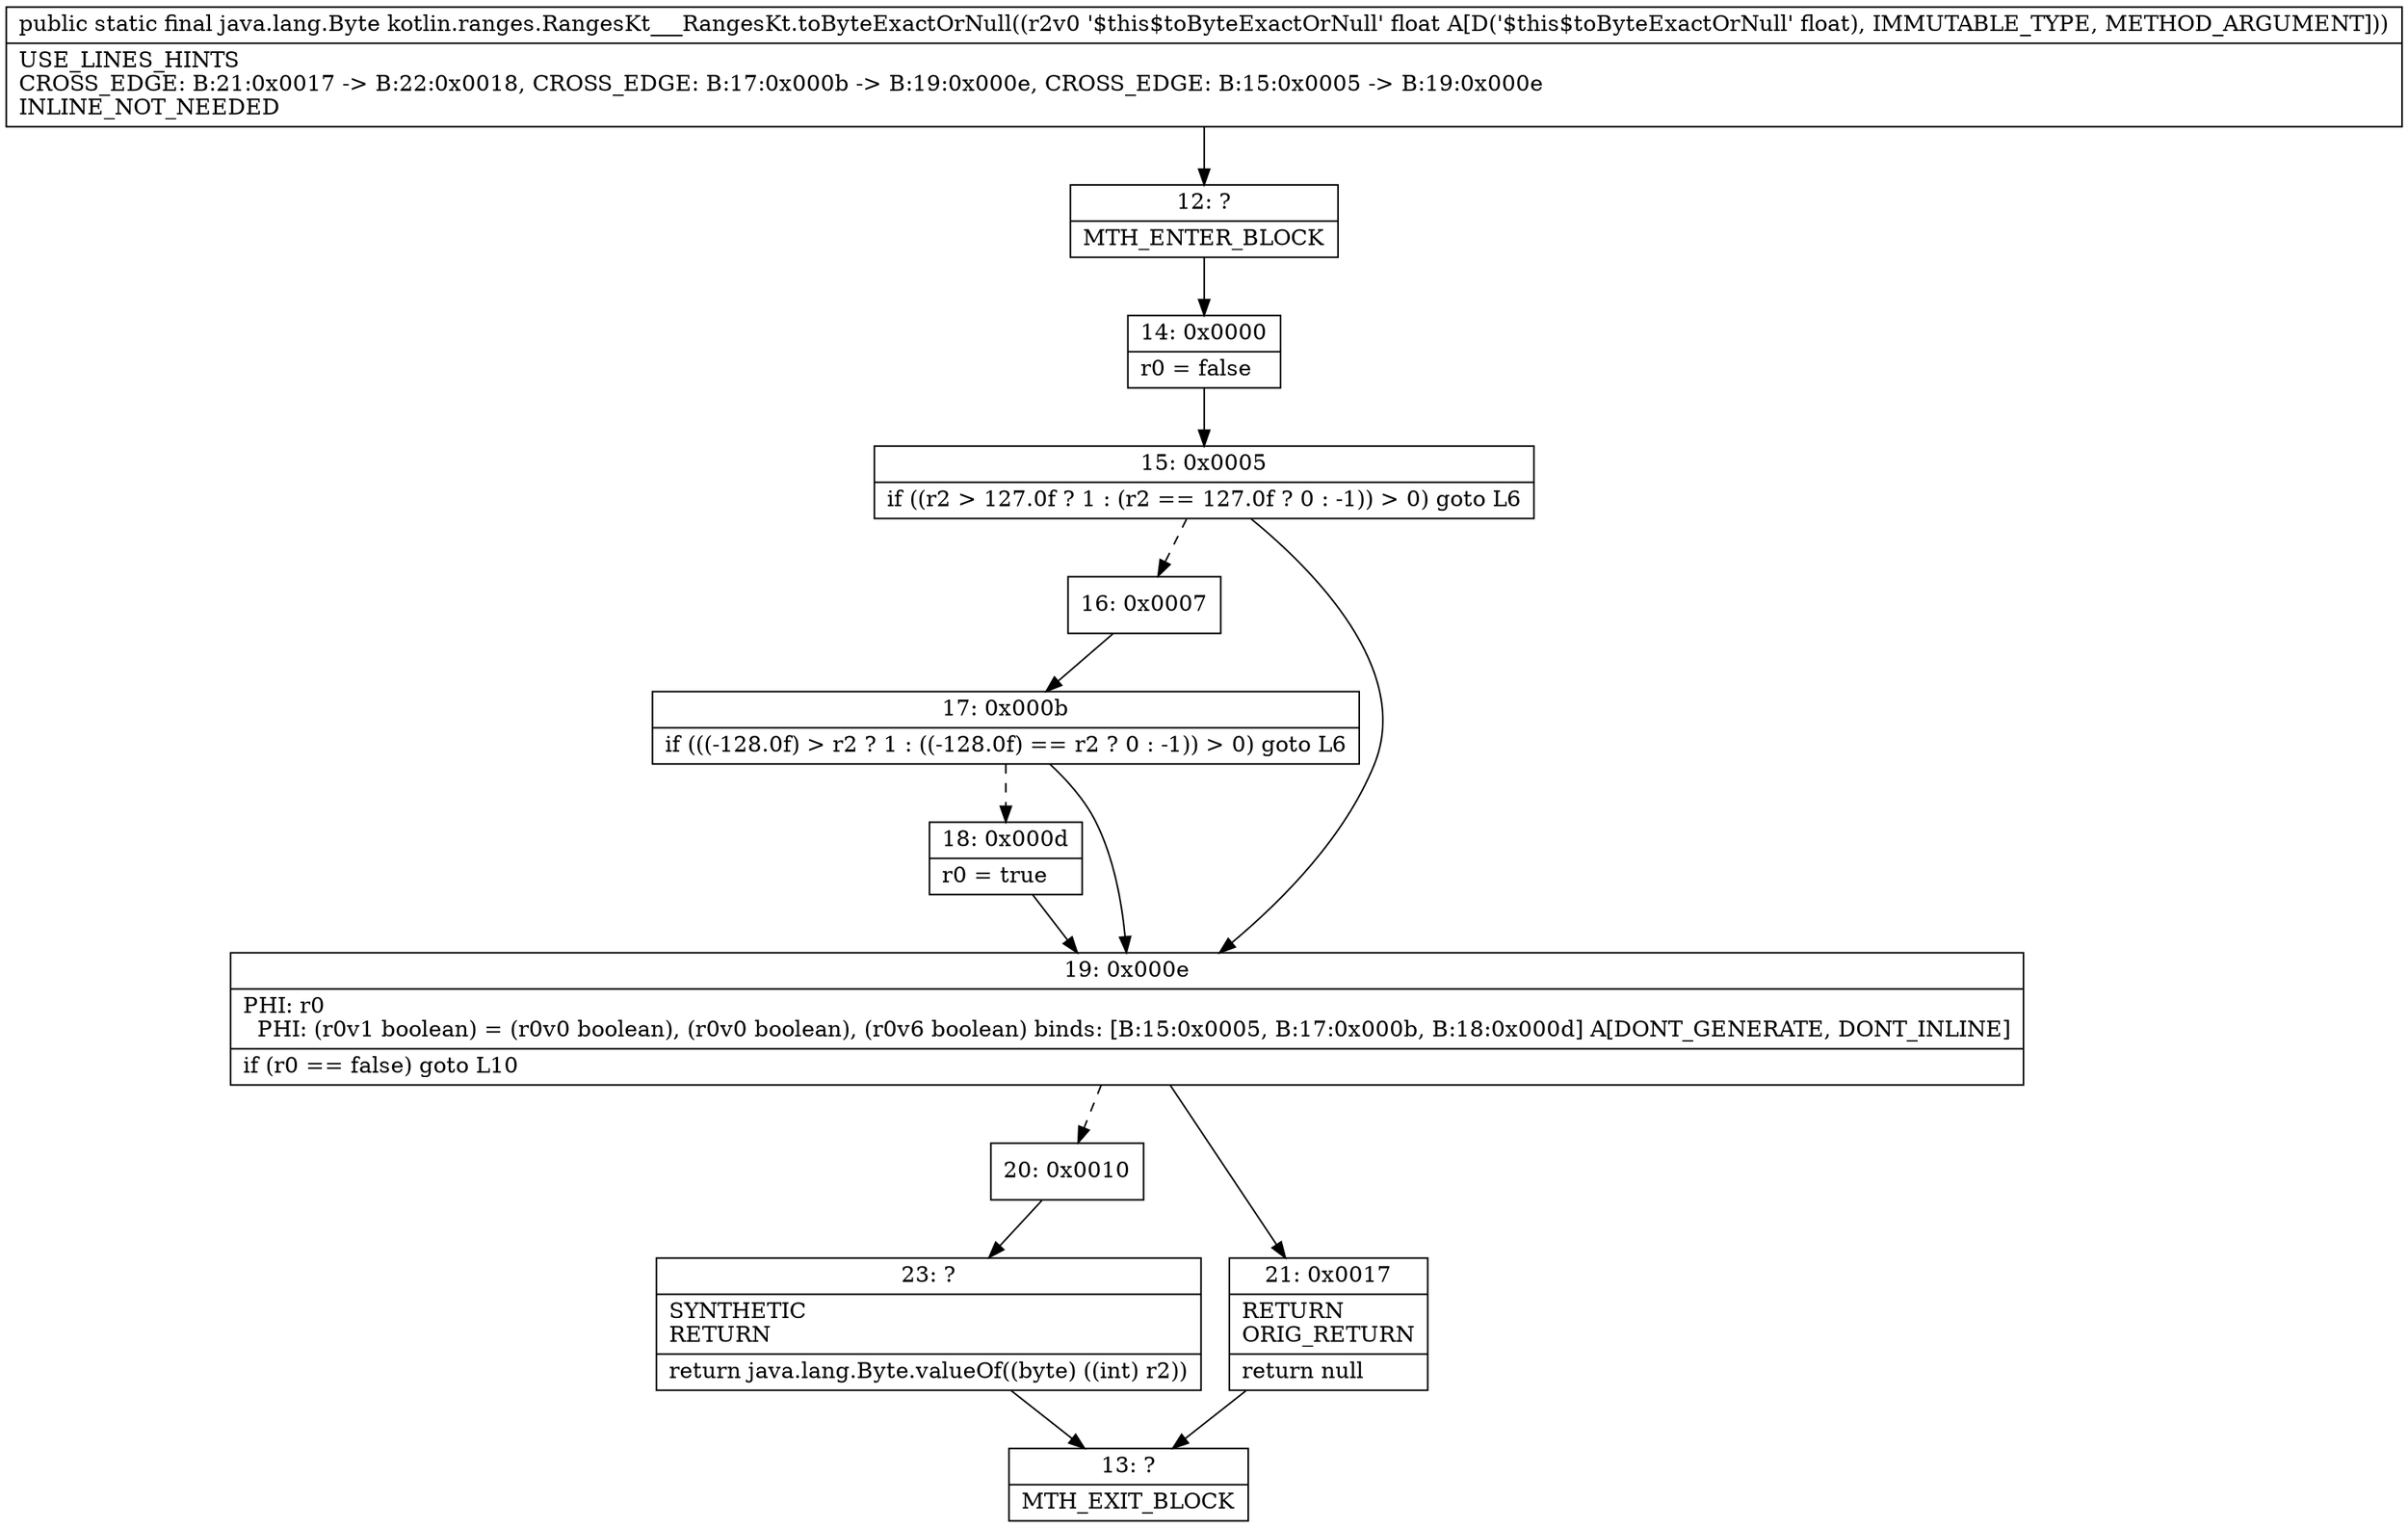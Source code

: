 digraph "CFG forkotlin.ranges.RangesKt___RangesKt.toByteExactOrNull(F)Ljava\/lang\/Byte;" {
Node_12 [shape=record,label="{12\:\ ?|MTH_ENTER_BLOCK\l}"];
Node_14 [shape=record,label="{14\:\ 0x0000|r0 = false\l}"];
Node_15 [shape=record,label="{15\:\ 0x0005|if ((r2 \> 127.0f ? 1 : (r2 == 127.0f ? 0 : \-1)) \> 0) goto L6\l}"];
Node_16 [shape=record,label="{16\:\ 0x0007}"];
Node_17 [shape=record,label="{17\:\ 0x000b|if (((\-128.0f) \> r2 ? 1 : ((\-128.0f) == r2 ? 0 : \-1)) \> 0) goto L6\l}"];
Node_18 [shape=record,label="{18\:\ 0x000d|r0 = true\l}"];
Node_19 [shape=record,label="{19\:\ 0x000e|PHI: r0 \l  PHI: (r0v1 boolean) = (r0v0 boolean), (r0v0 boolean), (r0v6 boolean) binds: [B:15:0x0005, B:17:0x000b, B:18:0x000d] A[DONT_GENERATE, DONT_INLINE]\l|if (r0 == false) goto L10\l}"];
Node_20 [shape=record,label="{20\:\ 0x0010}"];
Node_23 [shape=record,label="{23\:\ ?|SYNTHETIC\lRETURN\l|return java.lang.Byte.valueOf((byte) ((int) r2))\l}"];
Node_13 [shape=record,label="{13\:\ ?|MTH_EXIT_BLOCK\l}"];
Node_21 [shape=record,label="{21\:\ 0x0017|RETURN\lORIG_RETURN\l|return null\l}"];
MethodNode[shape=record,label="{public static final java.lang.Byte kotlin.ranges.RangesKt___RangesKt.toByteExactOrNull((r2v0 '$this$toByteExactOrNull' float A[D('$this$toByteExactOrNull' float), IMMUTABLE_TYPE, METHOD_ARGUMENT]))  | USE_LINES_HINTS\lCROSS_EDGE: B:21:0x0017 \-\> B:22:0x0018, CROSS_EDGE: B:17:0x000b \-\> B:19:0x000e, CROSS_EDGE: B:15:0x0005 \-\> B:19:0x000e\lINLINE_NOT_NEEDED\l}"];
MethodNode -> Node_12;Node_12 -> Node_14;
Node_14 -> Node_15;
Node_15 -> Node_16[style=dashed];
Node_15 -> Node_19;
Node_16 -> Node_17;
Node_17 -> Node_18[style=dashed];
Node_17 -> Node_19;
Node_18 -> Node_19;
Node_19 -> Node_20[style=dashed];
Node_19 -> Node_21;
Node_20 -> Node_23;
Node_23 -> Node_13;
Node_21 -> Node_13;
}

